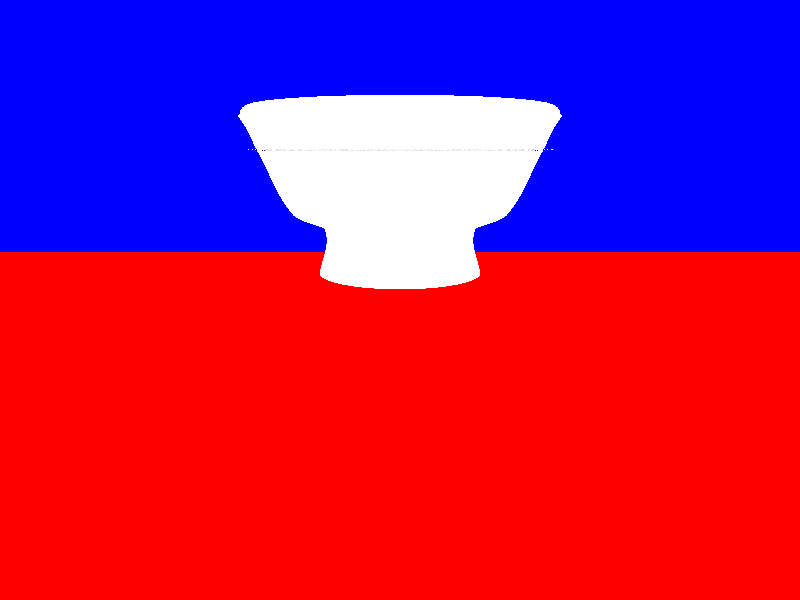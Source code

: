 #include "colors.inc"
#include "woods.inc"
/*------------------------------------------------------------------------*/
camera {
    //location <0, 50, 0> //Cenital centrada
    //location <0, 40, -20> //Frontal picada 40
    //location <0, 20, -20> //Frontal picada 20
    //location <0, 10, -20> //Frontal picada 10
    location <0, 5, -20> //Frontal picada 5
    //location <0, 3, -20> //Frontal picada 3
    //location <0, 0, -20> //Frontal normal
    
    look_at <0, 0, 0>
}
/*------------------------------------------------------------------------*/
light_source {
    <0, 20, -20>
    color rgb <1, 1, 1>
}  
light_source {
    <0, 10, 0>
    color rgb <1, 1, 1>
}
/*------------------------------------------------------------------------*/
//Mesa (suelo)
plane{
    <0,1,0>,0 //Vector normal, distancia
    texture{
        pigment{color Red}
    }
} 
//Fondo
plane{
    <0,0,-1>,-10
    pigment{color Blue}
}  

/*
------------------------------------------Rotando una forma    
*/
difference{
    merge{
        sor{ // Cuenco
            7,
            <3,0>,<2.7,1>,<2.5,2.5> //Base --> 3 puntos
            ,<3.5,3>,<4.5,5>,<5,6>,<6,7>// Bol --> 4 puntos
            //,<5.5,7.5>,<8,9>            
        
            pigment{color White}
        } 
        torus{
            4.65,0.3
            translate <0,6,0>
            pigment {color White}
        }
       
    }
   
    sphere { // Hueco del cuenco    
        <0,7,0>, 4.7       
        pigment {color Grey}
    }
}